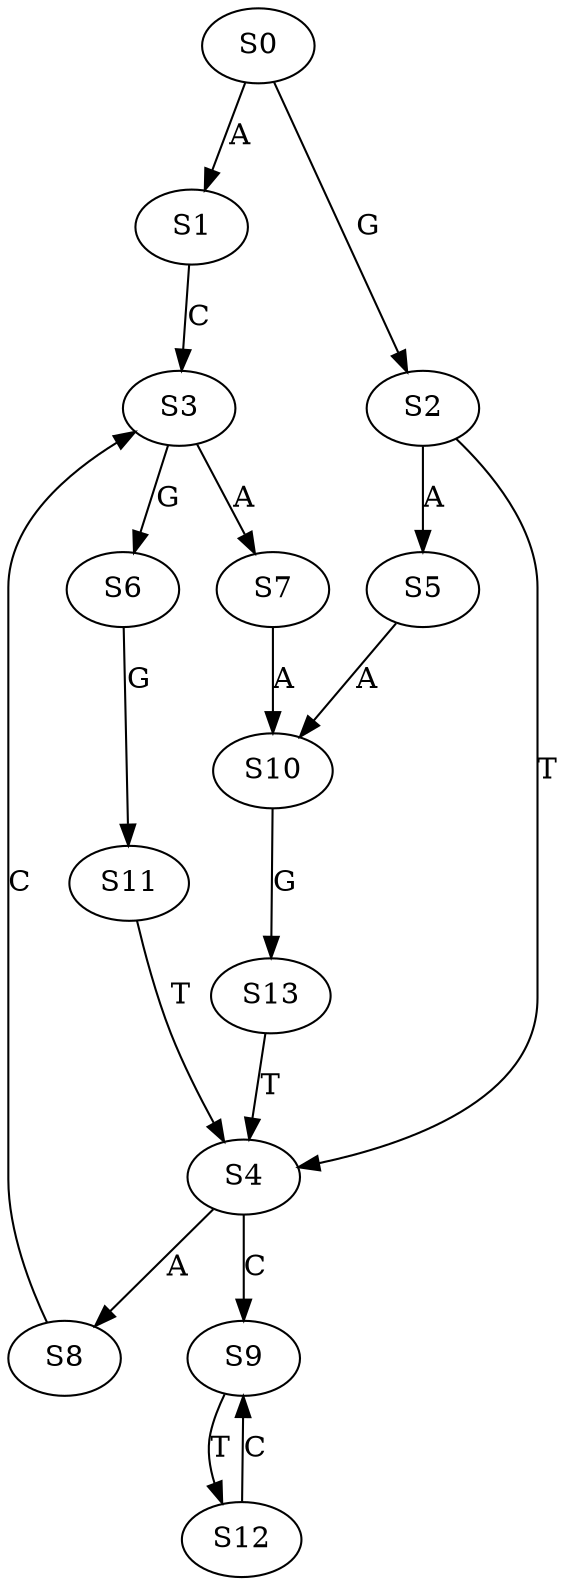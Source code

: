 strict digraph  {
	S0 -> S1 [ label = A ];
	S0 -> S2 [ label = G ];
	S1 -> S3 [ label = C ];
	S2 -> S4 [ label = T ];
	S2 -> S5 [ label = A ];
	S3 -> S6 [ label = G ];
	S3 -> S7 [ label = A ];
	S4 -> S8 [ label = A ];
	S4 -> S9 [ label = C ];
	S5 -> S10 [ label = A ];
	S6 -> S11 [ label = G ];
	S7 -> S10 [ label = A ];
	S8 -> S3 [ label = C ];
	S9 -> S12 [ label = T ];
	S10 -> S13 [ label = G ];
	S11 -> S4 [ label = T ];
	S12 -> S9 [ label = C ];
	S13 -> S4 [ label = T ];
}
